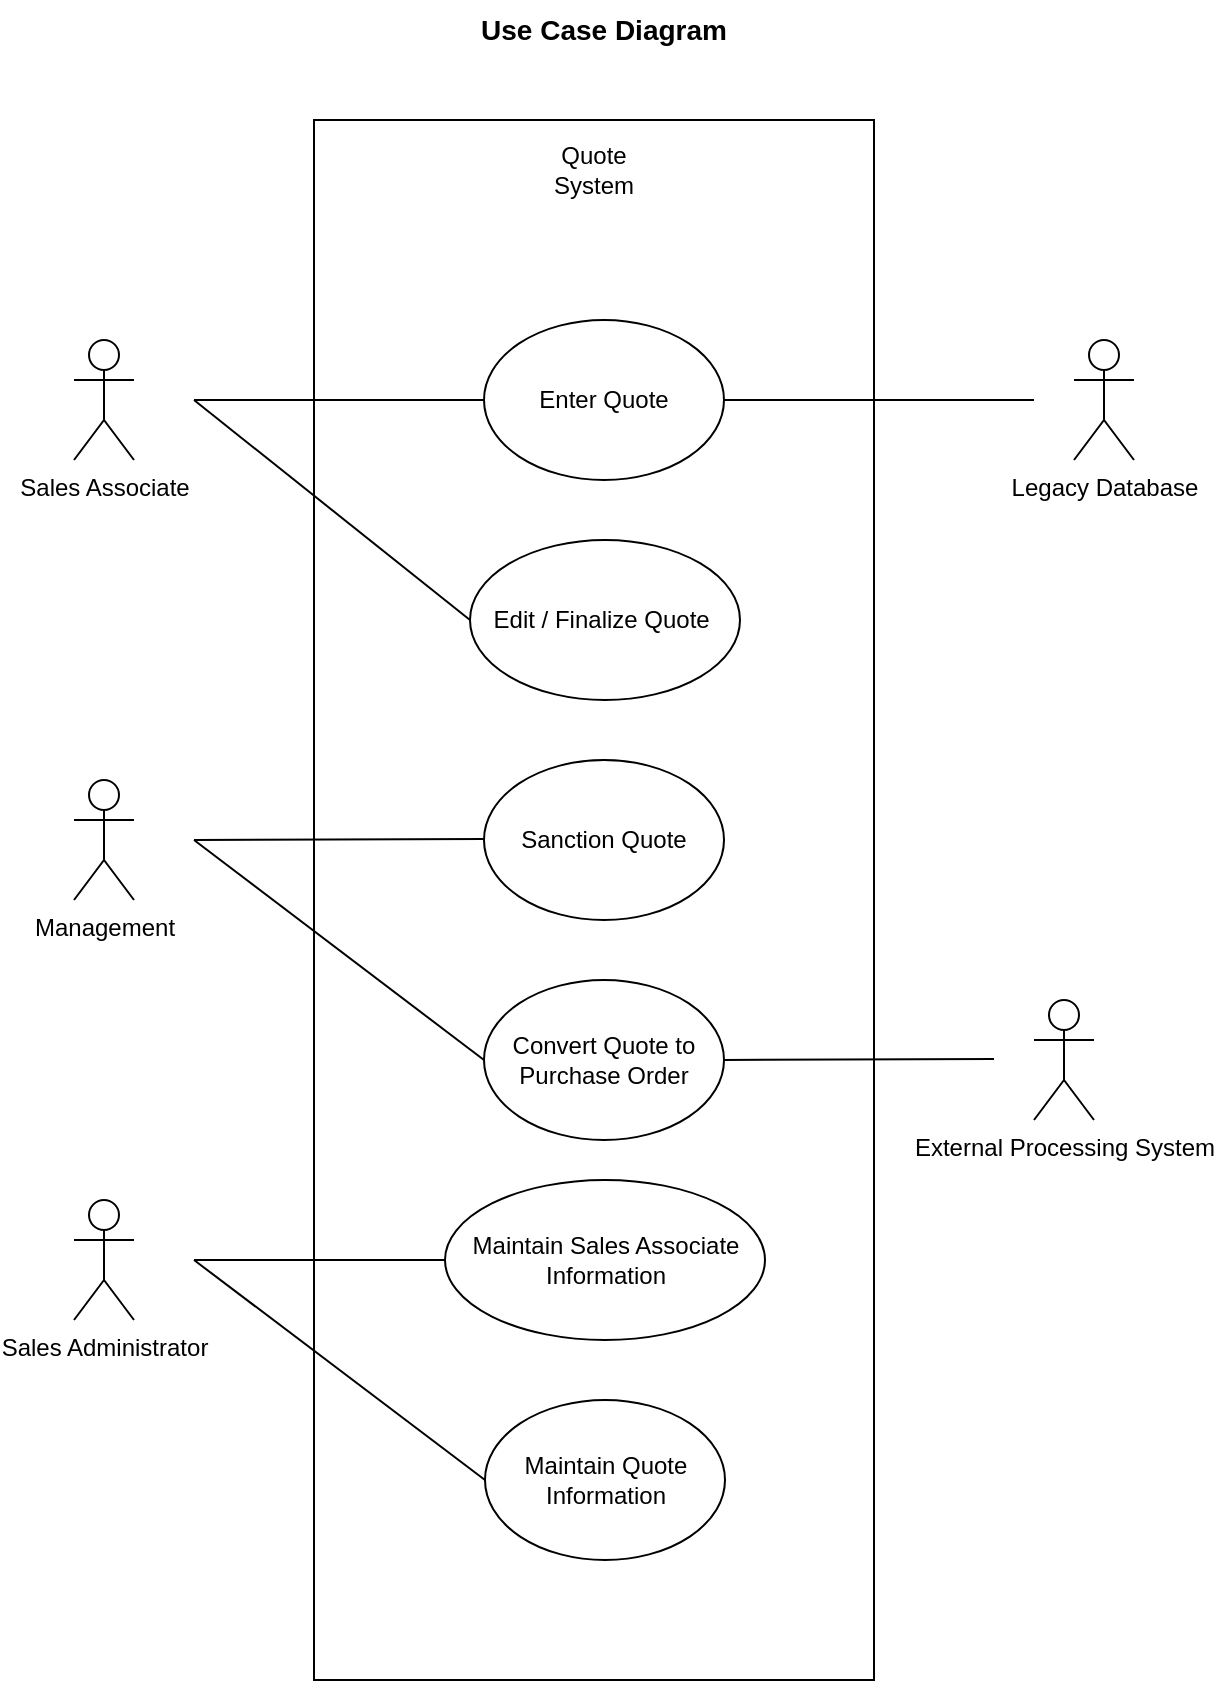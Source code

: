 <mxfile version="20.0.4" type="github">
  <diagram name="Page-1" id="c4acf3e9-155e-7222-9cf6-157b1a14988f">
    <mxGraphModel dx="1038" dy="579" grid="1" gridSize="10" guides="1" tooltips="1" connect="1" arrows="1" fold="1" page="1" pageScale="1" pageWidth="850" pageHeight="1100" background="none" math="0" shadow="0">
      <root>
        <mxCell id="0" />
        <mxCell id="1" parent="0" />
        <mxCell id="FezFrEVFPkkrvr08wymm-35" value="" style="rounded=0;whiteSpace=wrap;html=1;" parent="1" vertex="1">
          <mxGeometry x="280" y="100" width="280" height="780" as="geometry" />
        </mxCell>
        <mxCell id="FezFrEVFPkkrvr08wymm-1" value="Sales Associate" style="shape=umlActor;verticalLabelPosition=bottom;verticalAlign=top;html=1;outlineConnect=0;" parent="1" vertex="1">
          <mxGeometry x="160" y="210" width="30" height="60" as="geometry" />
        </mxCell>
        <mxCell id="FezFrEVFPkkrvr08wymm-2" value="Legacy Database" style="shape=umlActor;verticalLabelPosition=bottom;verticalAlign=top;html=1;outlineConnect=0;" parent="1" vertex="1">
          <mxGeometry x="660" y="210" width="30" height="60" as="geometry" />
        </mxCell>
        <mxCell id="FezFrEVFPkkrvr08wymm-3" value="Enter Quote" style="ellipse;whiteSpace=wrap;html=1;" parent="1" vertex="1">
          <mxGeometry x="365" y="200" width="120" height="80" as="geometry" />
        </mxCell>
        <mxCell id="FezFrEVFPkkrvr08wymm-5" value="" style="endArrow=none;html=1;rounded=0;entryX=0;entryY=0.5;entryDx=0;entryDy=0;" parent="1" target="FezFrEVFPkkrvr08wymm-3" edge="1">
          <mxGeometry width="50" height="50" relative="1" as="geometry">
            <mxPoint x="220" y="240" as="sourcePoint" />
            <mxPoint x="470" y="445" as="targetPoint" />
            <Array as="points" />
          </mxGeometry>
        </mxCell>
        <mxCell id="FezFrEVFPkkrvr08wymm-7" value="" style="endArrow=none;html=1;rounded=0;exitX=1;exitY=0.5;exitDx=0;exitDy=0;" parent="1" source="FezFrEVFPkkrvr08wymm-3" edge="1">
          <mxGeometry width="50" height="50" relative="1" as="geometry">
            <mxPoint x="490" y="294.5" as="sourcePoint" />
            <mxPoint x="640" y="240" as="targetPoint" />
            <Array as="points" />
          </mxGeometry>
        </mxCell>
        <mxCell id="FezFrEVFPkkrvr08wymm-8" value="Sales Administrator" style="shape=umlActor;verticalLabelPosition=bottom;verticalAlign=top;html=1;outlineConnect=0;" parent="1" vertex="1">
          <mxGeometry x="160" y="640" width="30" height="60" as="geometry" />
        </mxCell>
        <mxCell id="FezFrEVFPkkrvr08wymm-9" value="Edit / Finalize Quote&amp;nbsp;" style="ellipse;whiteSpace=wrap;html=1;" parent="1" vertex="1">
          <mxGeometry x="358" y="310" width="135" height="80" as="geometry" />
        </mxCell>
        <mxCell id="FezFrEVFPkkrvr08wymm-10" value="Convert Quote to Purchase Order" style="ellipse;whiteSpace=wrap;html=1;" parent="1" vertex="1">
          <mxGeometry x="365" y="530" width="120" height="80" as="geometry" />
        </mxCell>
        <mxCell id="FezFrEVFPkkrvr08wymm-11" value="Maintain Sales Associate Information" style="ellipse;whiteSpace=wrap;html=1;" parent="1" vertex="1">
          <mxGeometry x="345.5" y="630" width="160" height="80" as="geometry" />
        </mxCell>
        <mxCell id="FezFrEVFPkkrvr08wymm-12" value="Maintain Quote Information" style="ellipse;whiteSpace=wrap;html=1;" parent="1" vertex="1">
          <mxGeometry x="365.5" y="740" width="120" height="80" as="geometry" />
        </mxCell>
        <mxCell id="FezFrEVFPkkrvr08wymm-13" value="External Processing System" style="shape=umlActor;verticalLabelPosition=bottom;verticalAlign=top;html=1;outlineConnect=0;" parent="1" vertex="1">
          <mxGeometry x="640" y="540" width="30" height="60" as="geometry" />
        </mxCell>
        <mxCell id="FezFrEVFPkkrvr08wymm-14" value="" style="endArrow=none;html=1;rounded=0;entryX=0;entryY=0.5;entryDx=0;entryDy=0;exitX=1;exitY=0.5;exitDx=0;exitDy=0;" parent="1" source="FezFrEVFPkkrvr08wymm-10" edge="1">
          <mxGeometry width="50" height="50" relative="1" as="geometry">
            <mxPoint x="490" y="570" as="sourcePoint" />
            <mxPoint x="620" y="569.5" as="targetPoint" />
            <Array as="points" />
          </mxGeometry>
        </mxCell>
        <mxCell id="FezFrEVFPkkrvr08wymm-17" value="Management" style="shape=umlActor;verticalLabelPosition=bottom;verticalAlign=top;html=1;outlineConnect=0;" parent="1" vertex="1">
          <mxGeometry x="160" y="430" width="30" height="60" as="geometry" />
        </mxCell>
        <mxCell id="FezFrEVFPkkrvr08wymm-19" value="" style="endArrow=none;html=1;rounded=0;entryX=0;entryY=0.5;entryDx=0;entryDy=0;" parent="1" target="FezFrEVFPkkrvr08wymm-9" edge="1">
          <mxGeometry width="50" height="50" relative="1" as="geometry">
            <mxPoint x="220" y="240" as="sourcePoint" />
            <mxPoint x="450" y="360" as="targetPoint" />
          </mxGeometry>
        </mxCell>
        <mxCell id="FezFrEVFPkkrvr08wymm-20" value="Sanction Quote" style="ellipse;whiteSpace=wrap;html=1;" parent="1" vertex="1">
          <mxGeometry x="365" y="420" width="120" height="80" as="geometry" />
        </mxCell>
        <mxCell id="FezFrEVFPkkrvr08wymm-22" value="" style="endArrow=none;html=1;rounded=0;" parent="1" edge="1">
          <mxGeometry width="50" height="50" relative="1" as="geometry">
            <mxPoint x="220" y="460" as="sourcePoint" />
            <mxPoint x="365.5" y="459.5" as="targetPoint" />
            <Array as="points" />
          </mxGeometry>
        </mxCell>
        <mxCell id="FezFrEVFPkkrvr08wymm-32" value="" style="endArrow=none;html=1;rounded=0;strokeColor=default;entryX=0;entryY=0.5;entryDx=0;entryDy=0;" parent="1" target="FezFrEVFPkkrvr08wymm-10" edge="1">
          <mxGeometry width="50" height="50" relative="1" as="geometry">
            <mxPoint x="220" y="460" as="sourcePoint" />
            <mxPoint x="450" y="360" as="targetPoint" />
          </mxGeometry>
        </mxCell>
        <mxCell id="FezFrEVFPkkrvr08wymm-33" value="" style="endArrow=none;html=1;rounded=0;strokeColor=default;exitX=0;exitY=0.5;exitDx=0;exitDy=0;" parent="1" source="FezFrEVFPkkrvr08wymm-11" edge="1">
          <mxGeometry width="50" height="50" relative="1" as="geometry">
            <mxPoint x="400" y="590" as="sourcePoint" />
            <mxPoint x="220" y="670" as="targetPoint" />
          </mxGeometry>
        </mxCell>
        <mxCell id="FezFrEVFPkkrvr08wymm-34" value="" style="endArrow=none;html=1;rounded=0;strokeColor=default;exitX=0;exitY=0.5;exitDx=0;exitDy=0;" parent="1" source="FezFrEVFPkkrvr08wymm-12" edge="1">
          <mxGeometry width="50" height="50" relative="1" as="geometry">
            <mxPoint x="400" y="590" as="sourcePoint" />
            <mxPoint x="220" y="670" as="targetPoint" />
          </mxGeometry>
        </mxCell>
        <mxCell id="FezFrEVFPkkrvr08wymm-36" value="Quote System" style="text;html=1;strokeColor=none;fillColor=none;align=center;verticalAlign=middle;whiteSpace=wrap;rounded=0;" parent="1" vertex="1">
          <mxGeometry x="390" y="110" width="60" height="30" as="geometry" />
        </mxCell>
        <mxCell id="NqcIflIbnK_D2stkaJxi-1" value="&lt;b&gt;&lt;font style=&quot;font-size: 14px;&quot;&gt;Use Case Diagram&lt;/font&gt;&lt;/b&gt;" style="text;html=1;strokeColor=none;fillColor=none;align=center;verticalAlign=middle;whiteSpace=wrap;rounded=0;" vertex="1" parent="1">
          <mxGeometry x="345" y="40" width="160" height="30" as="geometry" />
        </mxCell>
      </root>
    </mxGraphModel>
  </diagram>
</mxfile>
